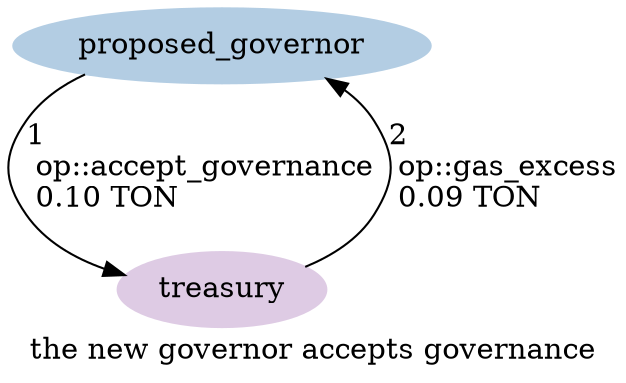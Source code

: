 digraph {
    label="the new governor accepts governance"
    node [ colorscheme=pastel19 style=filled ]

    /* Entities */
    proposed_governor [ color=2 ]
    treasury [ color=4 ]

    /* Relationships */
    proposed_governor -> treasury [ label="1\l op::accept_governance\l 0.10 TON\l" ]
    treasury -> proposed_governor [ label="2\l op::gas_excess\l 0.09 TON\l" ]

    /* Ranks */
    { rank=min proposed_governor }
    { rank=max treasury }
}
